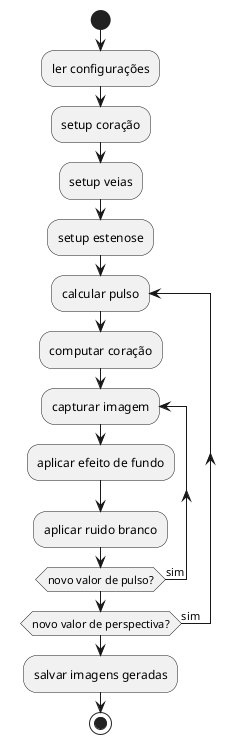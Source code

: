 @startuml diagramaDeAtividade

start

:ler configurações;
:setup coração;
:setup veias;
:setup estenose;

repeat :calcular pulso; 
    :computar coração;
    repeat :capturar imagem; 
        :aplicar efeito de fundo;
        :aplicar ruido branco;
    repeat while (novo valor de pulso?) is (sim)
repeat while (novo valor de perspectiva?) is (sim)

:salvar imagens geradas;

stop

@enduml